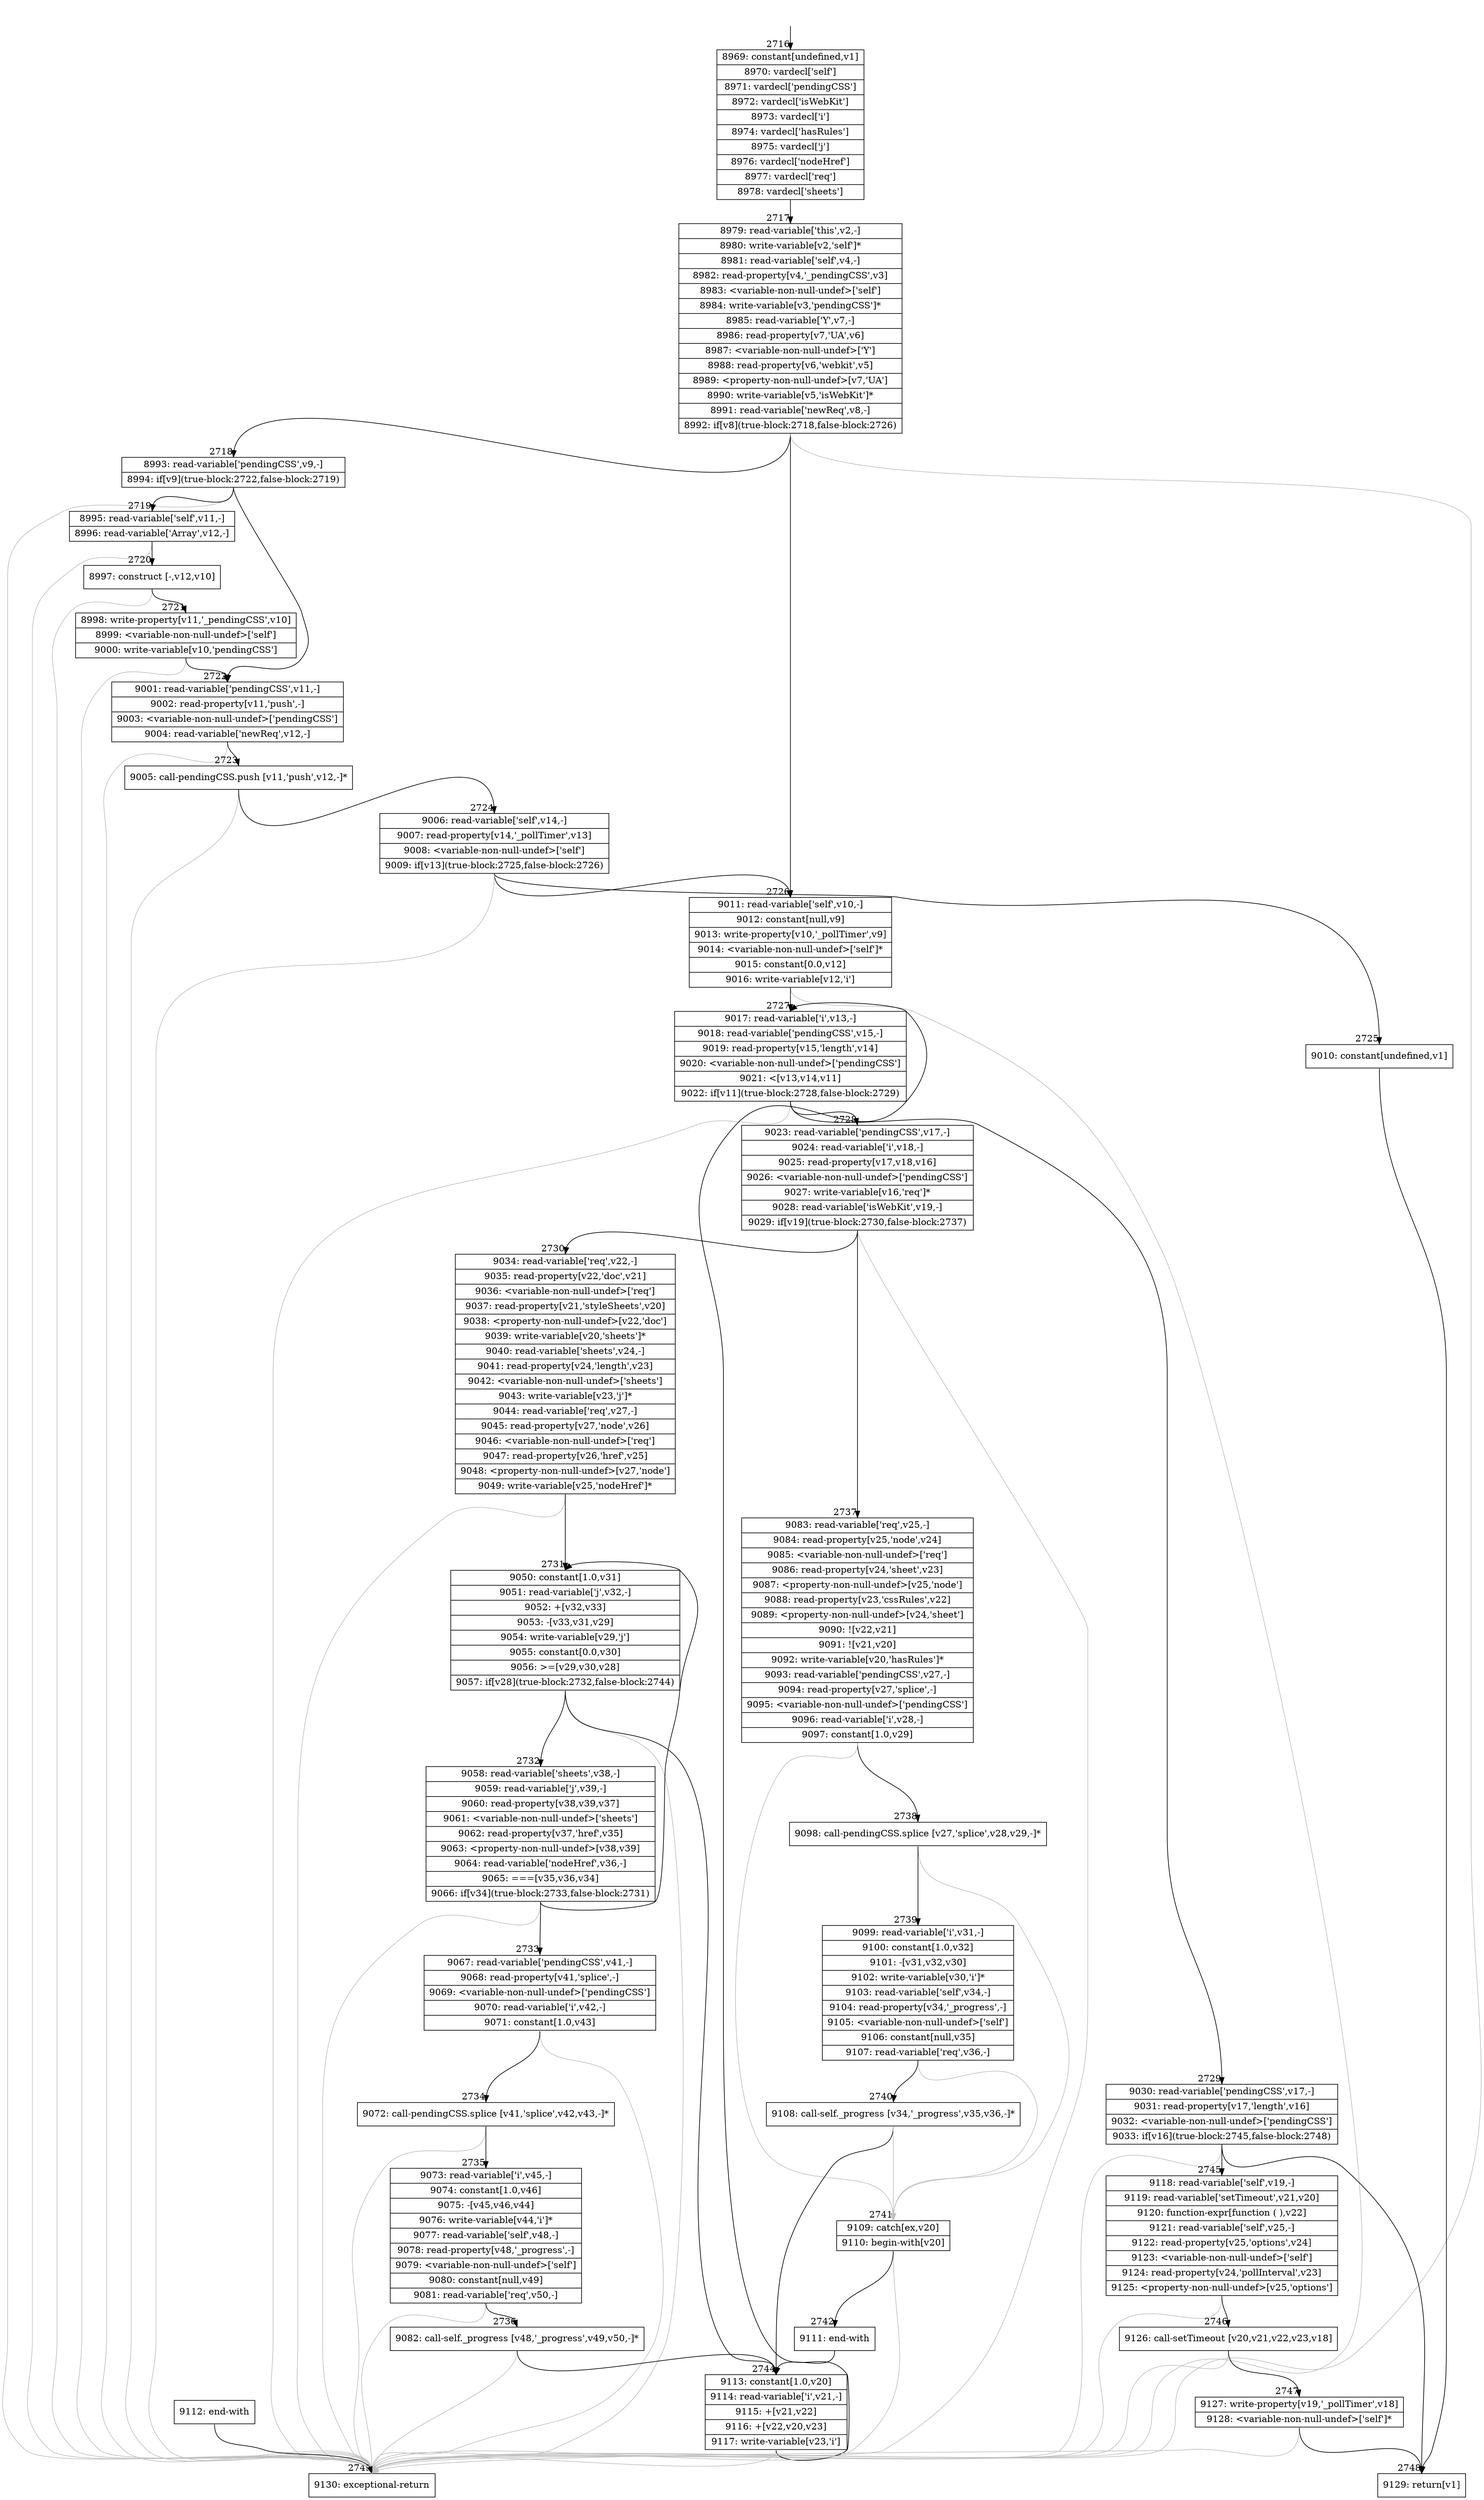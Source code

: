 digraph {
rankdir="TD"
BB_entry137[shape=none,label=""];
BB_entry137 -> BB2716 [tailport=s, headport=n, headlabel="    2716"]
BB2716 [shape=record label="{8969: constant[undefined,v1]|8970: vardecl['self']|8971: vardecl['pendingCSS']|8972: vardecl['isWebKit']|8973: vardecl['i']|8974: vardecl['hasRules']|8975: vardecl['j']|8976: vardecl['nodeHref']|8977: vardecl['req']|8978: vardecl['sheets']}" ] 
BB2716 -> BB2717 [tailport=s, headport=n, headlabel="      2717"]
BB2717 [shape=record label="{8979: read-variable['this',v2,-]|8980: write-variable[v2,'self']*|8981: read-variable['self',v4,-]|8982: read-property[v4,'_pendingCSS',v3]|8983: \<variable-non-null-undef\>['self']|8984: write-variable[v3,'pendingCSS']*|8985: read-variable['Y',v7,-]|8986: read-property[v7,'UA',v6]|8987: \<variable-non-null-undef\>['Y']|8988: read-property[v6,'webkit',v5]|8989: \<property-non-null-undef\>[v7,'UA']|8990: write-variable[v5,'isWebKit']*|8991: read-variable['newReq',v8,-]|8992: if[v8](true-block:2718,false-block:2726)}" ] 
BB2717 -> BB2718 [tailport=s, headport=n, headlabel="      2718"]
BB2717 -> BB2726 [tailport=s, headport=n, headlabel="      2726"]
BB2717 -> BB2749 [tailport=s, headport=n, color=gray, headlabel="      2749"]
BB2718 [shape=record label="{8993: read-variable['pendingCSS',v9,-]|8994: if[v9](true-block:2722,false-block:2719)}" ] 
BB2718 -> BB2722 [tailport=s, headport=n, headlabel="      2722"]
BB2718 -> BB2719 [tailport=s, headport=n, headlabel="      2719"]
BB2718 -> BB2749 [tailport=s, headport=n, color=gray]
BB2719 [shape=record label="{8995: read-variable['self',v11,-]|8996: read-variable['Array',v12,-]}" ] 
BB2719 -> BB2720 [tailport=s, headport=n, headlabel="      2720"]
BB2719 -> BB2749 [tailport=s, headport=n, color=gray]
BB2720 [shape=record label="{8997: construct [-,v12,v10]}" ] 
BB2720 -> BB2721 [tailport=s, headport=n, headlabel="      2721"]
BB2720 -> BB2749 [tailport=s, headport=n, color=gray]
BB2721 [shape=record label="{8998: write-property[v11,'_pendingCSS',v10]|8999: \<variable-non-null-undef\>['self']|9000: write-variable[v10,'pendingCSS']}" ] 
BB2721 -> BB2722 [tailport=s, headport=n]
BB2721 -> BB2749 [tailport=s, headport=n, color=gray]
BB2722 [shape=record label="{9001: read-variable['pendingCSS',v11,-]|9002: read-property[v11,'push',-]|9003: \<variable-non-null-undef\>['pendingCSS']|9004: read-variable['newReq',v12,-]}" ] 
BB2722 -> BB2723 [tailport=s, headport=n, headlabel="      2723"]
BB2722 -> BB2749 [tailport=s, headport=n, color=gray]
BB2723 [shape=record label="{9005: call-pendingCSS.push [v11,'push',v12,-]*}" ] 
BB2723 -> BB2724 [tailport=s, headport=n, headlabel="      2724"]
BB2723 -> BB2749 [tailport=s, headport=n, color=gray]
BB2724 [shape=record label="{9006: read-variable['self',v14,-]|9007: read-property[v14,'_pollTimer',v13]|9008: \<variable-non-null-undef\>['self']|9009: if[v13](true-block:2725,false-block:2726)}" ] 
BB2724 -> BB2725 [tailport=s, headport=n, headlabel="      2725"]
BB2724 -> BB2726 [tailport=s, headport=n]
BB2724 -> BB2749 [tailport=s, headport=n, color=gray]
BB2725 [shape=record label="{9010: constant[undefined,v1]}" ] 
BB2725 -> BB2748 [tailport=s, headport=n, headlabel="      2748"]
BB2726 [shape=record label="{9011: read-variable['self',v10,-]|9012: constant[null,v9]|9013: write-property[v10,'_pollTimer',v9]|9014: \<variable-non-null-undef\>['self']*|9015: constant[0.0,v12]|9016: write-variable[v12,'i']}" ] 
BB2726 -> BB2727 [tailport=s, headport=n, headlabel="      2727"]
BB2726 -> BB2749 [tailport=s, headport=n, color=gray]
BB2727 [shape=record label="{9017: read-variable['i',v13,-]|9018: read-variable['pendingCSS',v15,-]|9019: read-property[v15,'length',v14]|9020: \<variable-non-null-undef\>['pendingCSS']|9021: \<[v13,v14,v11]|9022: if[v11](true-block:2728,false-block:2729)}" ] 
BB2727 -> BB2728 [tailport=s, headport=n, headlabel="      2728"]
BB2727 -> BB2729 [tailport=s, headport=n, headlabel="      2729"]
BB2727 -> BB2749 [tailport=s, headport=n, color=gray]
BB2728 [shape=record label="{9023: read-variable['pendingCSS',v17,-]|9024: read-variable['i',v18,-]|9025: read-property[v17,v18,v16]|9026: \<variable-non-null-undef\>['pendingCSS']|9027: write-variable[v16,'req']*|9028: read-variable['isWebKit',v19,-]|9029: if[v19](true-block:2730,false-block:2737)}" ] 
BB2728 -> BB2730 [tailport=s, headport=n, headlabel="      2730"]
BB2728 -> BB2737 [tailport=s, headport=n, headlabel="      2737"]
BB2728 -> BB2749 [tailport=s, headport=n, color=gray]
BB2729 [shape=record label="{9030: read-variable['pendingCSS',v17,-]|9031: read-property[v17,'length',v16]|9032: \<variable-non-null-undef\>['pendingCSS']|9033: if[v16](true-block:2745,false-block:2748)}" ] 
BB2729 -> BB2745 [tailport=s, headport=n, headlabel="      2745"]
BB2729 -> BB2748 [tailport=s, headport=n]
BB2729 -> BB2749 [tailport=s, headport=n, color=gray]
BB2730 [shape=record label="{9034: read-variable['req',v22,-]|9035: read-property[v22,'doc',v21]|9036: \<variable-non-null-undef\>['req']|9037: read-property[v21,'styleSheets',v20]|9038: \<property-non-null-undef\>[v22,'doc']|9039: write-variable[v20,'sheets']*|9040: read-variable['sheets',v24,-]|9041: read-property[v24,'length',v23]|9042: \<variable-non-null-undef\>['sheets']|9043: write-variable[v23,'j']*|9044: read-variable['req',v27,-]|9045: read-property[v27,'node',v26]|9046: \<variable-non-null-undef\>['req']|9047: read-property[v26,'href',v25]|9048: \<property-non-null-undef\>[v27,'node']|9049: write-variable[v25,'nodeHref']*}" ] 
BB2730 -> BB2731 [tailport=s, headport=n, headlabel="      2731"]
BB2730 -> BB2749 [tailport=s, headport=n, color=gray]
BB2731 [shape=record label="{9050: constant[1.0,v31]|9051: read-variable['j',v32,-]|9052: +[v32,v33]|9053: -[v33,v31,v29]|9054: write-variable[v29,'j']|9055: constant[0.0,v30]|9056: \>=[v29,v30,v28]|9057: if[v28](true-block:2732,false-block:2744)}" ] 
BB2731 -> BB2732 [tailport=s, headport=n, headlabel="      2732"]
BB2731 -> BB2744 [tailport=s, headport=n, headlabel="      2744"]
BB2731 -> BB2749 [tailport=s, headport=n, color=gray]
BB2732 [shape=record label="{9058: read-variable['sheets',v38,-]|9059: read-variable['j',v39,-]|9060: read-property[v38,v39,v37]|9061: \<variable-non-null-undef\>['sheets']|9062: read-property[v37,'href',v35]|9063: \<property-non-null-undef\>[v38,v39]|9064: read-variable['nodeHref',v36,-]|9065: ===[v35,v36,v34]|9066: if[v34](true-block:2733,false-block:2731)}" ] 
BB2732 -> BB2733 [tailport=s, headport=n, headlabel="      2733"]
BB2732 -> BB2731 [tailport=s, headport=n]
BB2732 -> BB2749 [tailport=s, headport=n, color=gray]
BB2733 [shape=record label="{9067: read-variable['pendingCSS',v41,-]|9068: read-property[v41,'splice',-]|9069: \<variable-non-null-undef\>['pendingCSS']|9070: read-variable['i',v42,-]|9071: constant[1.0,v43]}" ] 
BB2733 -> BB2734 [tailport=s, headport=n, headlabel="      2734"]
BB2733 -> BB2749 [tailport=s, headport=n, color=gray]
BB2734 [shape=record label="{9072: call-pendingCSS.splice [v41,'splice',v42,v43,-]*}" ] 
BB2734 -> BB2735 [tailport=s, headport=n, headlabel="      2735"]
BB2734 -> BB2749 [tailport=s, headport=n, color=gray]
BB2735 [shape=record label="{9073: read-variable['i',v45,-]|9074: constant[1.0,v46]|9075: -[v45,v46,v44]|9076: write-variable[v44,'i']*|9077: read-variable['self',v48,-]|9078: read-property[v48,'_progress',-]|9079: \<variable-non-null-undef\>['self']|9080: constant[null,v49]|9081: read-variable['req',v50,-]}" ] 
BB2735 -> BB2736 [tailport=s, headport=n, headlabel="      2736"]
BB2735 -> BB2749 [tailport=s, headport=n, color=gray]
BB2736 [shape=record label="{9082: call-self._progress [v48,'_progress',v49,v50,-]*}" ] 
BB2736 -> BB2744 [tailport=s, headport=n]
BB2736 -> BB2749 [tailport=s, headport=n, color=gray]
BB2737 [shape=record label="{9083: read-variable['req',v25,-]|9084: read-property[v25,'node',v24]|9085: \<variable-non-null-undef\>['req']|9086: read-property[v24,'sheet',v23]|9087: \<property-non-null-undef\>[v25,'node']|9088: read-property[v23,'cssRules',v22]|9089: \<property-non-null-undef\>[v24,'sheet']|9090: ![v22,v21]|9091: ![v21,v20]|9092: write-variable[v20,'hasRules']*|9093: read-variable['pendingCSS',v27,-]|9094: read-property[v27,'splice',-]|9095: \<variable-non-null-undef\>['pendingCSS']|9096: read-variable['i',v28,-]|9097: constant[1.0,v29]}" ] 
BB2737 -> BB2738 [tailport=s, headport=n, headlabel="      2738"]
BB2737 -> BB2741 [tailport=s, headport=n, color=gray, headlabel="      2741"]
BB2738 [shape=record label="{9098: call-pendingCSS.splice [v27,'splice',v28,v29,-]*}" ] 
BB2738 -> BB2739 [tailport=s, headport=n, headlabel="      2739"]
BB2738 -> BB2741 [tailport=s, headport=n, color=gray]
BB2739 [shape=record label="{9099: read-variable['i',v31,-]|9100: constant[1.0,v32]|9101: -[v31,v32,v30]|9102: write-variable[v30,'i']*|9103: read-variable['self',v34,-]|9104: read-property[v34,'_progress',-]|9105: \<variable-non-null-undef\>['self']|9106: constant[null,v35]|9107: read-variable['req',v36,-]}" ] 
BB2739 -> BB2740 [tailport=s, headport=n, headlabel="      2740"]
BB2739 -> BB2741 [tailport=s, headport=n, color=gray]
BB2740 [shape=record label="{9108: call-self._progress [v34,'_progress',v35,v36,-]*}" ] 
BB2740 -> BB2744 [tailport=s, headport=n]
BB2740 -> BB2741 [tailport=s, headport=n, color=gray]
BB2741 [shape=record label="{9109: catch[ex,v20]|9110: begin-with[v20]}" ] 
BB2741 -> BB2742 [tailport=s, headport=n, headlabel="      2742"]
BB2741 -> BB2749 [tailport=s, headport=n, color=gray]
BB2742 [shape=record label="{9111: end-with}" ] 
BB2742 -> BB2744 [tailport=s, headport=n]
BB2743 [shape=record label="{9112: end-with}" ] 
BB2743 -> BB2749 [tailport=s, headport=n]
BB2744 [shape=record label="{9113: constant[1.0,v20]|9114: read-variable['i',v21,-]|9115: +[v21,v22]|9116: +[v22,v20,v23]|9117: write-variable[v23,'i']}" ] 
BB2744 -> BB2727 [tailport=s, headport=n]
BB2744 -> BB2749 [tailport=s, headport=n, color=gray]
BB2745 [shape=record label="{9118: read-variable['self',v19,-]|9119: read-variable['setTimeout',v21,v20]|9120: function-expr[function ( ),v22]|9121: read-variable['self',v25,-]|9122: read-property[v25,'options',v24]|9123: \<variable-non-null-undef\>['self']|9124: read-property[v24,'pollInterval',v23]|9125: \<property-non-null-undef\>[v25,'options']}" ] 
BB2745 -> BB2746 [tailport=s, headport=n, headlabel="      2746"]
BB2745 -> BB2749 [tailport=s, headport=n, color=gray]
BB2746 [shape=record label="{9126: call-setTimeout [v20,v21,v22,v23,v18]}" ] 
BB2746 -> BB2747 [tailport=s, headport=n, headlabel="      2747"]
BB2746 -> BB2749 [tailport=s, headport=n, color=gray]
BB2747 [shape=record label="{9127: write-property[v19,'_pollTimer',v18]|9128: \<variable-non-null-undef\>['self']*}" ] 
BB2747 -> BB2748 [tailport=s, headport=n]
BB2747 -> BB2749 [tailport=s, headport=n, color=gray]
BB2748 [shape=record label="{9129: return[v1]}" ] 
BB2749 [shape=record label="{9130: exceptional-return}" ] 
//#$~ 4797
}
